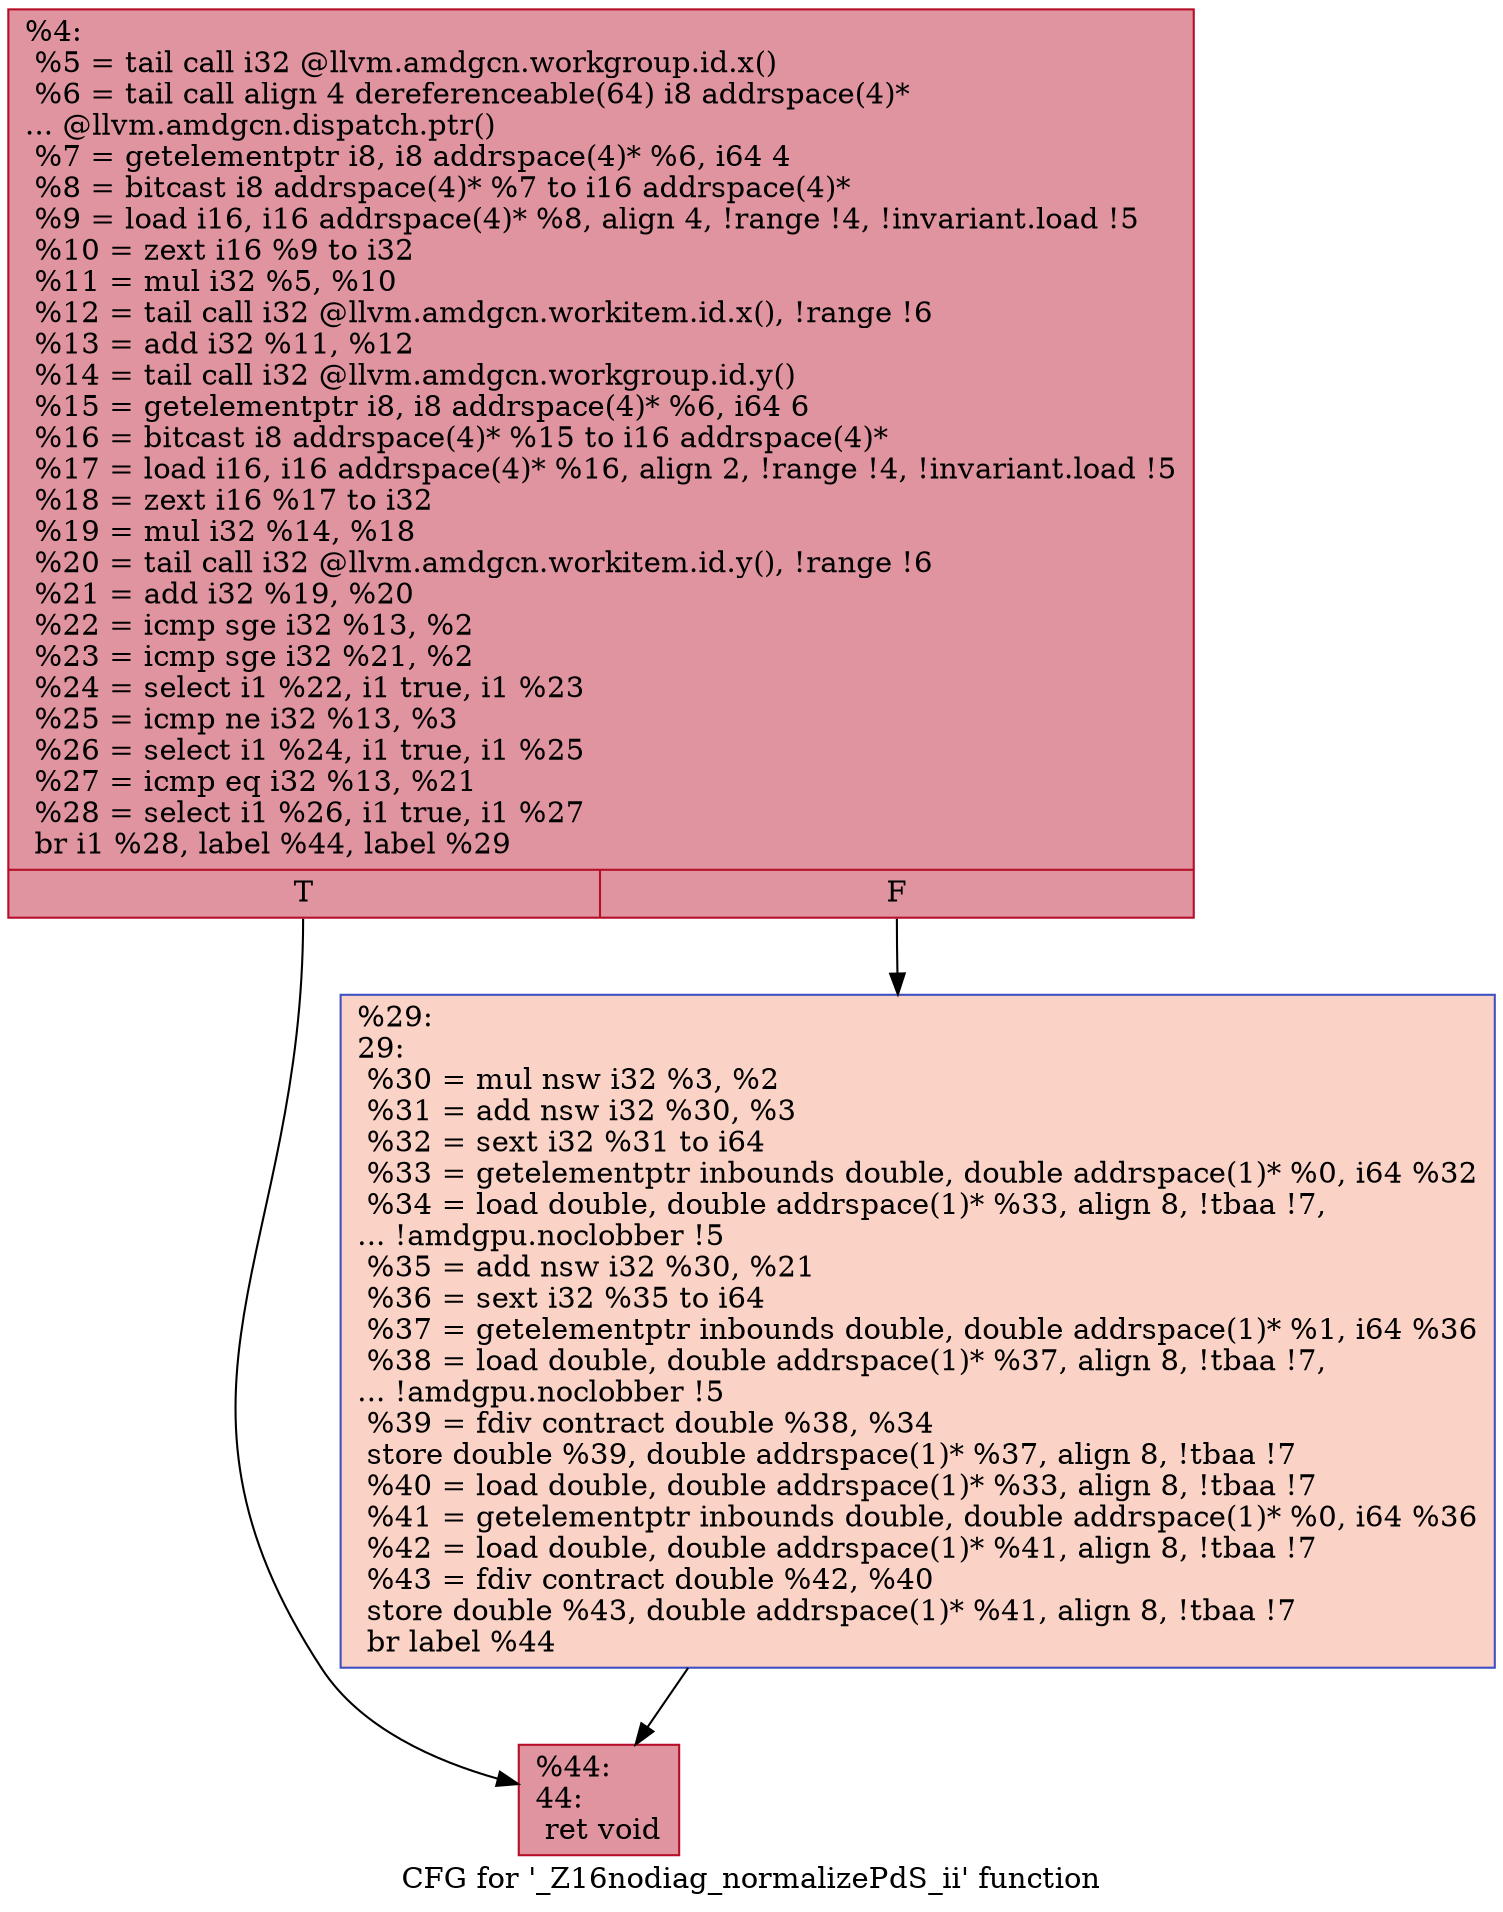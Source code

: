 digraph "CFG for '_Z16nodiag_normalizePdS_ii' function" {
	label="CFG for '_Z16nodiag_normalizePdS_ii' function";

	Node0x4fbb580 [shape=record,color="#b70d28ff", style=filled, fillcolor="#b70d2870",label="{%4:\l  %5 = tail call i32 @llvm.amdgcn.workgroup.id.x()\l  %6 = tail call align 4 dereferenceable(64) i8 addrspace(4)*\l... @llvm.amdgcn.dispatch.ptr()\l  %7 = getelementptr i8, i8 addrspace(4)* %6, i64 4\l  %8 = bitcast i8 addrspace(4)* %7 to i16 addrspace(4)*\l  %9 = load i16, i16 addrspace(4)* %8, align 4, !range !4, !invariant.load !5\l  %10 = zext i16 %9 to i32\l  %11 = mul i32 %5, %10\l  %12 = tail call i32 @llvm.amdgcn.workitem.id.x(), !range !6\l  %13 = add i32 %11, %12\l  %14 = tail call i32 @llvm.amdgcn.workgroup.id.y()\l  %15 = getelementptr i8, i8 addrspace(4)* %6, i64 6\l  %16 = bitcast i8 addrspace(4)* %15 to i16 addrspace(4)*\l  %17 = load i16, i16 addrspace(4)* %16, align 2, !range !4, !invariant.load !5\l  %18 = zext i16 %17 to i32\l  %19 = mul i32 %14, %18\l  %20 = tail call i32 @llvm.amdgcn.workitem.id.y(), !range !6\l  %21 = add i32 %19, %20\l  %22 = icmp sge i32 %13, %2\l  %23 = icmp sge i32 %21, %2\l  %24 = select i1 %22, i1 true, i1 %23\l  %25 = icmp ne i32 %13, %3\l  %26 = select i1 %24, i1 true, i1 %25\l  %27 = icmp eq i32 %13, %21\l  %28 = select i1 %26, i1 true, i1 %27\l  br i1 %28, label %44, label %29\l|{<s0>T|<s1>F}}"];
	Node0x4fbb580:s0 -> Node0x4fbf270;
	Node0x4fbb580:s1 -> Node0x4fbf300;
	Node0x4fbf300 [shape=record,color="#3d50c3ff", style=filled, fillcolor="#f59c7d70",label="{%29:\l29:                                               \l  %30 = mul nsw i32 %3, %2\l  %31 = add nsw i32 %30, %3\l  %32 = sext i32 %31 to i64\l  %33 = getelementptr inbounds double, double addrspace(1)* %0, i64 %32\l  %34 = load double, double addrspace(1)* %33, align 8, !tbaa !7,\l... !amdgpu.noclobber !5\l  %35 = add nsw i32 %30, %21\l  %36 = sext i32 %35 to i64\l  %37 = getelementptr inbounds double, double addrspace(1)* %1, i64 %36\l  %38 = load double, double addrspace(1)* %37, align 8, !tbaa !7,\l... !amdgpu.noclobber !5\l  %39 = fdiv contract double %38, %34\l  store double %39, double addrspace(1)* %37, align 8, !tbaa !7\l  %40 = load double, double addrspace(1)* %33, align 8, !tbaa !7\l  %41 = getelementptr inbounds double, double addrspace(1)* %0, i64 %36\l  %42 = load double, double addrspace(1)* %41, align 8, !tbaa !7\l  %43 = fdiv contract double %42, %40\l  store double %43, double addrspace(1)* %41, align 8, !tbaa !7\l  br label %44\l}"];
	Node0x4fbf300 -> Node0x4fbf270;
	Node0x4fbf270 [shape=record,color="#b70d28ff", style=filled, fillcolor="#b70d2870",label="{%44:\l44:                                               \l  ret void\l}"];
}
